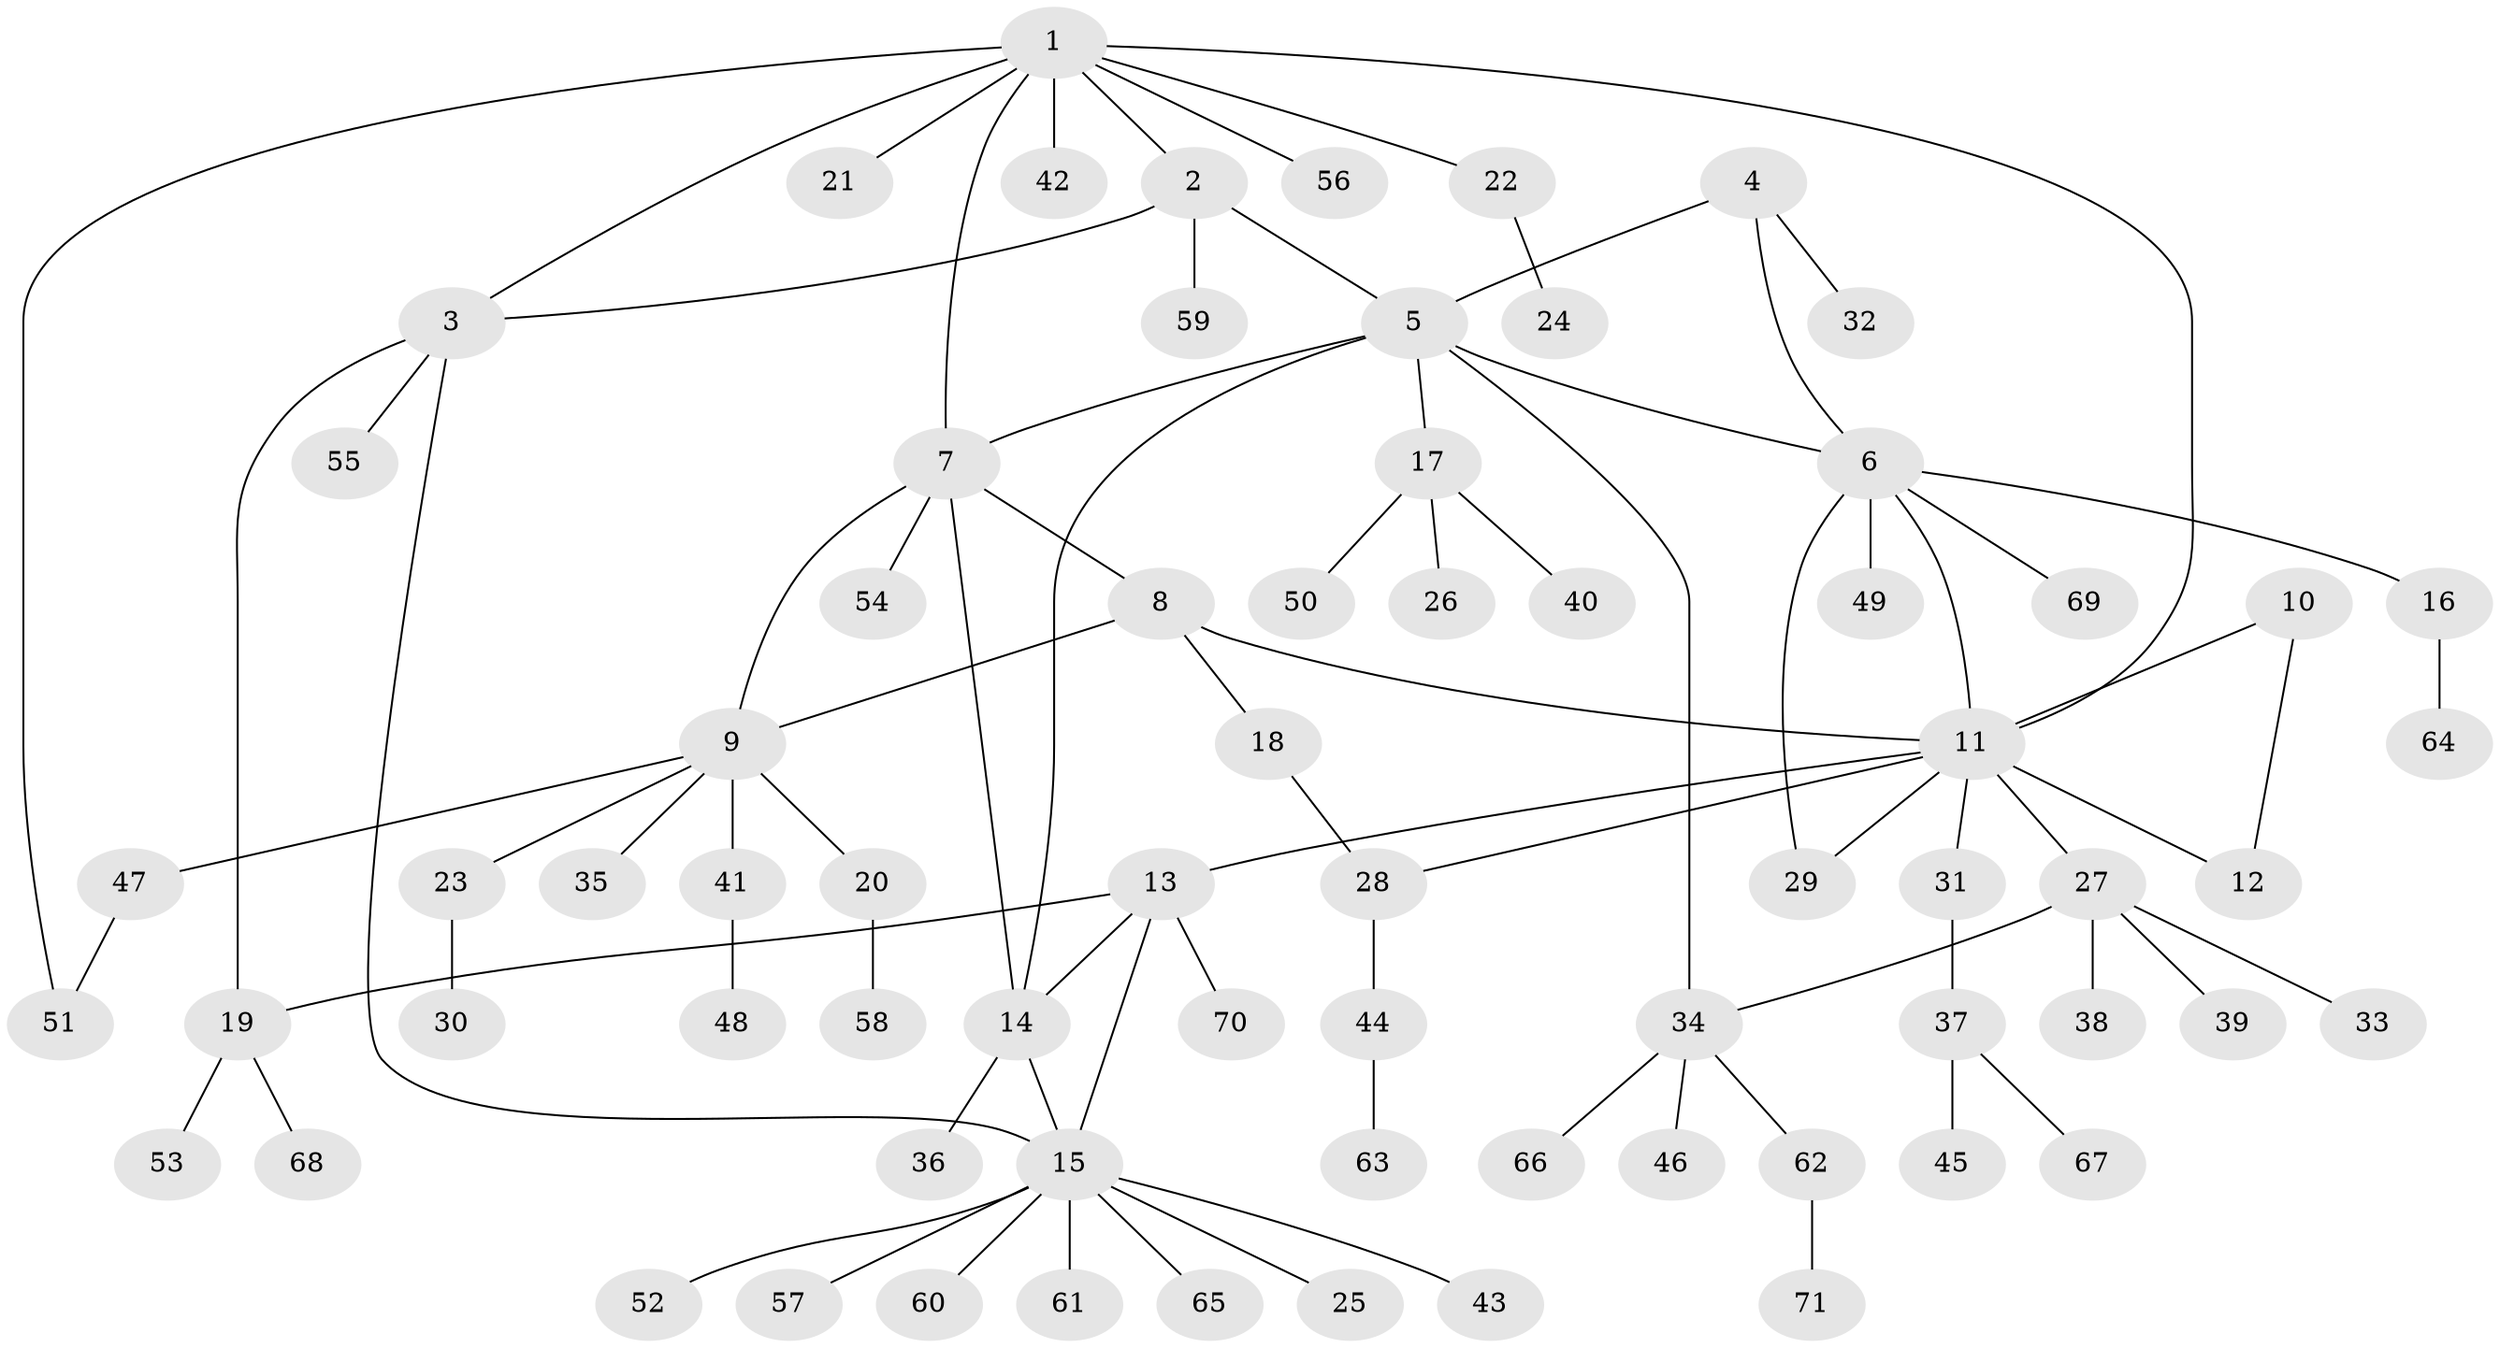 // Generated by graph-tools (version 1.1) at 2025/54/03/09/25 04:54:41]
// undirected, 71 vertices, 86 edges
graph export_dot {
graph [start="1"]
  node [color=gray90,style=filled];
  1;
  2;
  3;
  4;
  5;
  6;
  7;
  8;
  9;
  10;
  11;
  12;
  13;
  14;
  15;
  16;
  17;
  18;
  19;
  20;
  21;
  22;
  23;
  24;
  25;
  26;
  27;
  28;
  29;
  30;
  31;
  32;
  33;
  34;
  35;
  36;
  37;
  38;
  39;
  40;
  41;
  42;
  43;
  44;
  45;
  46;
  47;
  48;
  49;
  50;
  51;
  52;
  53;
  54;
  55;
  56;
  57;
  58;
  59;
  60;
  61;
  62;
  63;
  64;
  65;
  66;
  67;
  68;
  69;
  70;
  71;
  1 -- 2;
  1 -- 3;
  1 -- 7;
  1 -- 11;
  1 -- 21;
  1 -- 22;
  1 -- 42;
  1 -- 51;
  1 -- 56;
  2 -- 3;
  2 -- 5;
  2 -- 59;
  3 -- 15;
  3 -- 19;
  3 -- 55;
  4 -- 5;
  4 -- 6;
  4 -- 32;
  5 -- 6;
  5 -- 7;
  5 -- 14;
  5 -- 17;
  5 -- 34;
  6 -- 11;
  6 -- 16;
  6 -- 29;
  6 -- 49;
  6 -- 69;
  7 -- 8;
  7 -- 9;
  7 -- 14;
  7 -- 54;
  8 -- 9;
  8 -- 11;
  8 -- 18;
  9 -- 20;
  9 -- 23;
  9 -- 35;
  9 -- 41;
  9 -- 47;
  10 -- 11;
  10 -- 12;
  11 -- 12;
  11 -- 13;
  11 -- 27;
  11 -- 28;
  11 -- 29;
  11 -- 31;
  13 -- 14;
  13 -- 15;
  13 -- 19;
  13 -- 70;
  14 -- 15;
  14 -- 36;
  15 -- 25;
  15 -- 43;
  15 -- 52;
  15 -- 57;
  15 -- 60;
  15 -- 61;
  15 -- 65;
  16 -- 64;
  17 -- 26;
  17 -- 40;
  17 -- 50;
  18 -- 28;
  19 -- 53;
  19 -- 68;
  20 -- 58;
  22 -- 24;
  23 -- 30;
  27 -- 33;
  27 -- 34;
  27 -- 38;
  27 -- 39;
  28 -- 44;
  31 -- 37;
  34 -- 46;
  34 -- 62;
  34 -- 66;
  37 -- 45;
  37 -- 67;
  41 -- 48;
  44 -- 63;
  47 -- 51;
  62 -- 71;
}
